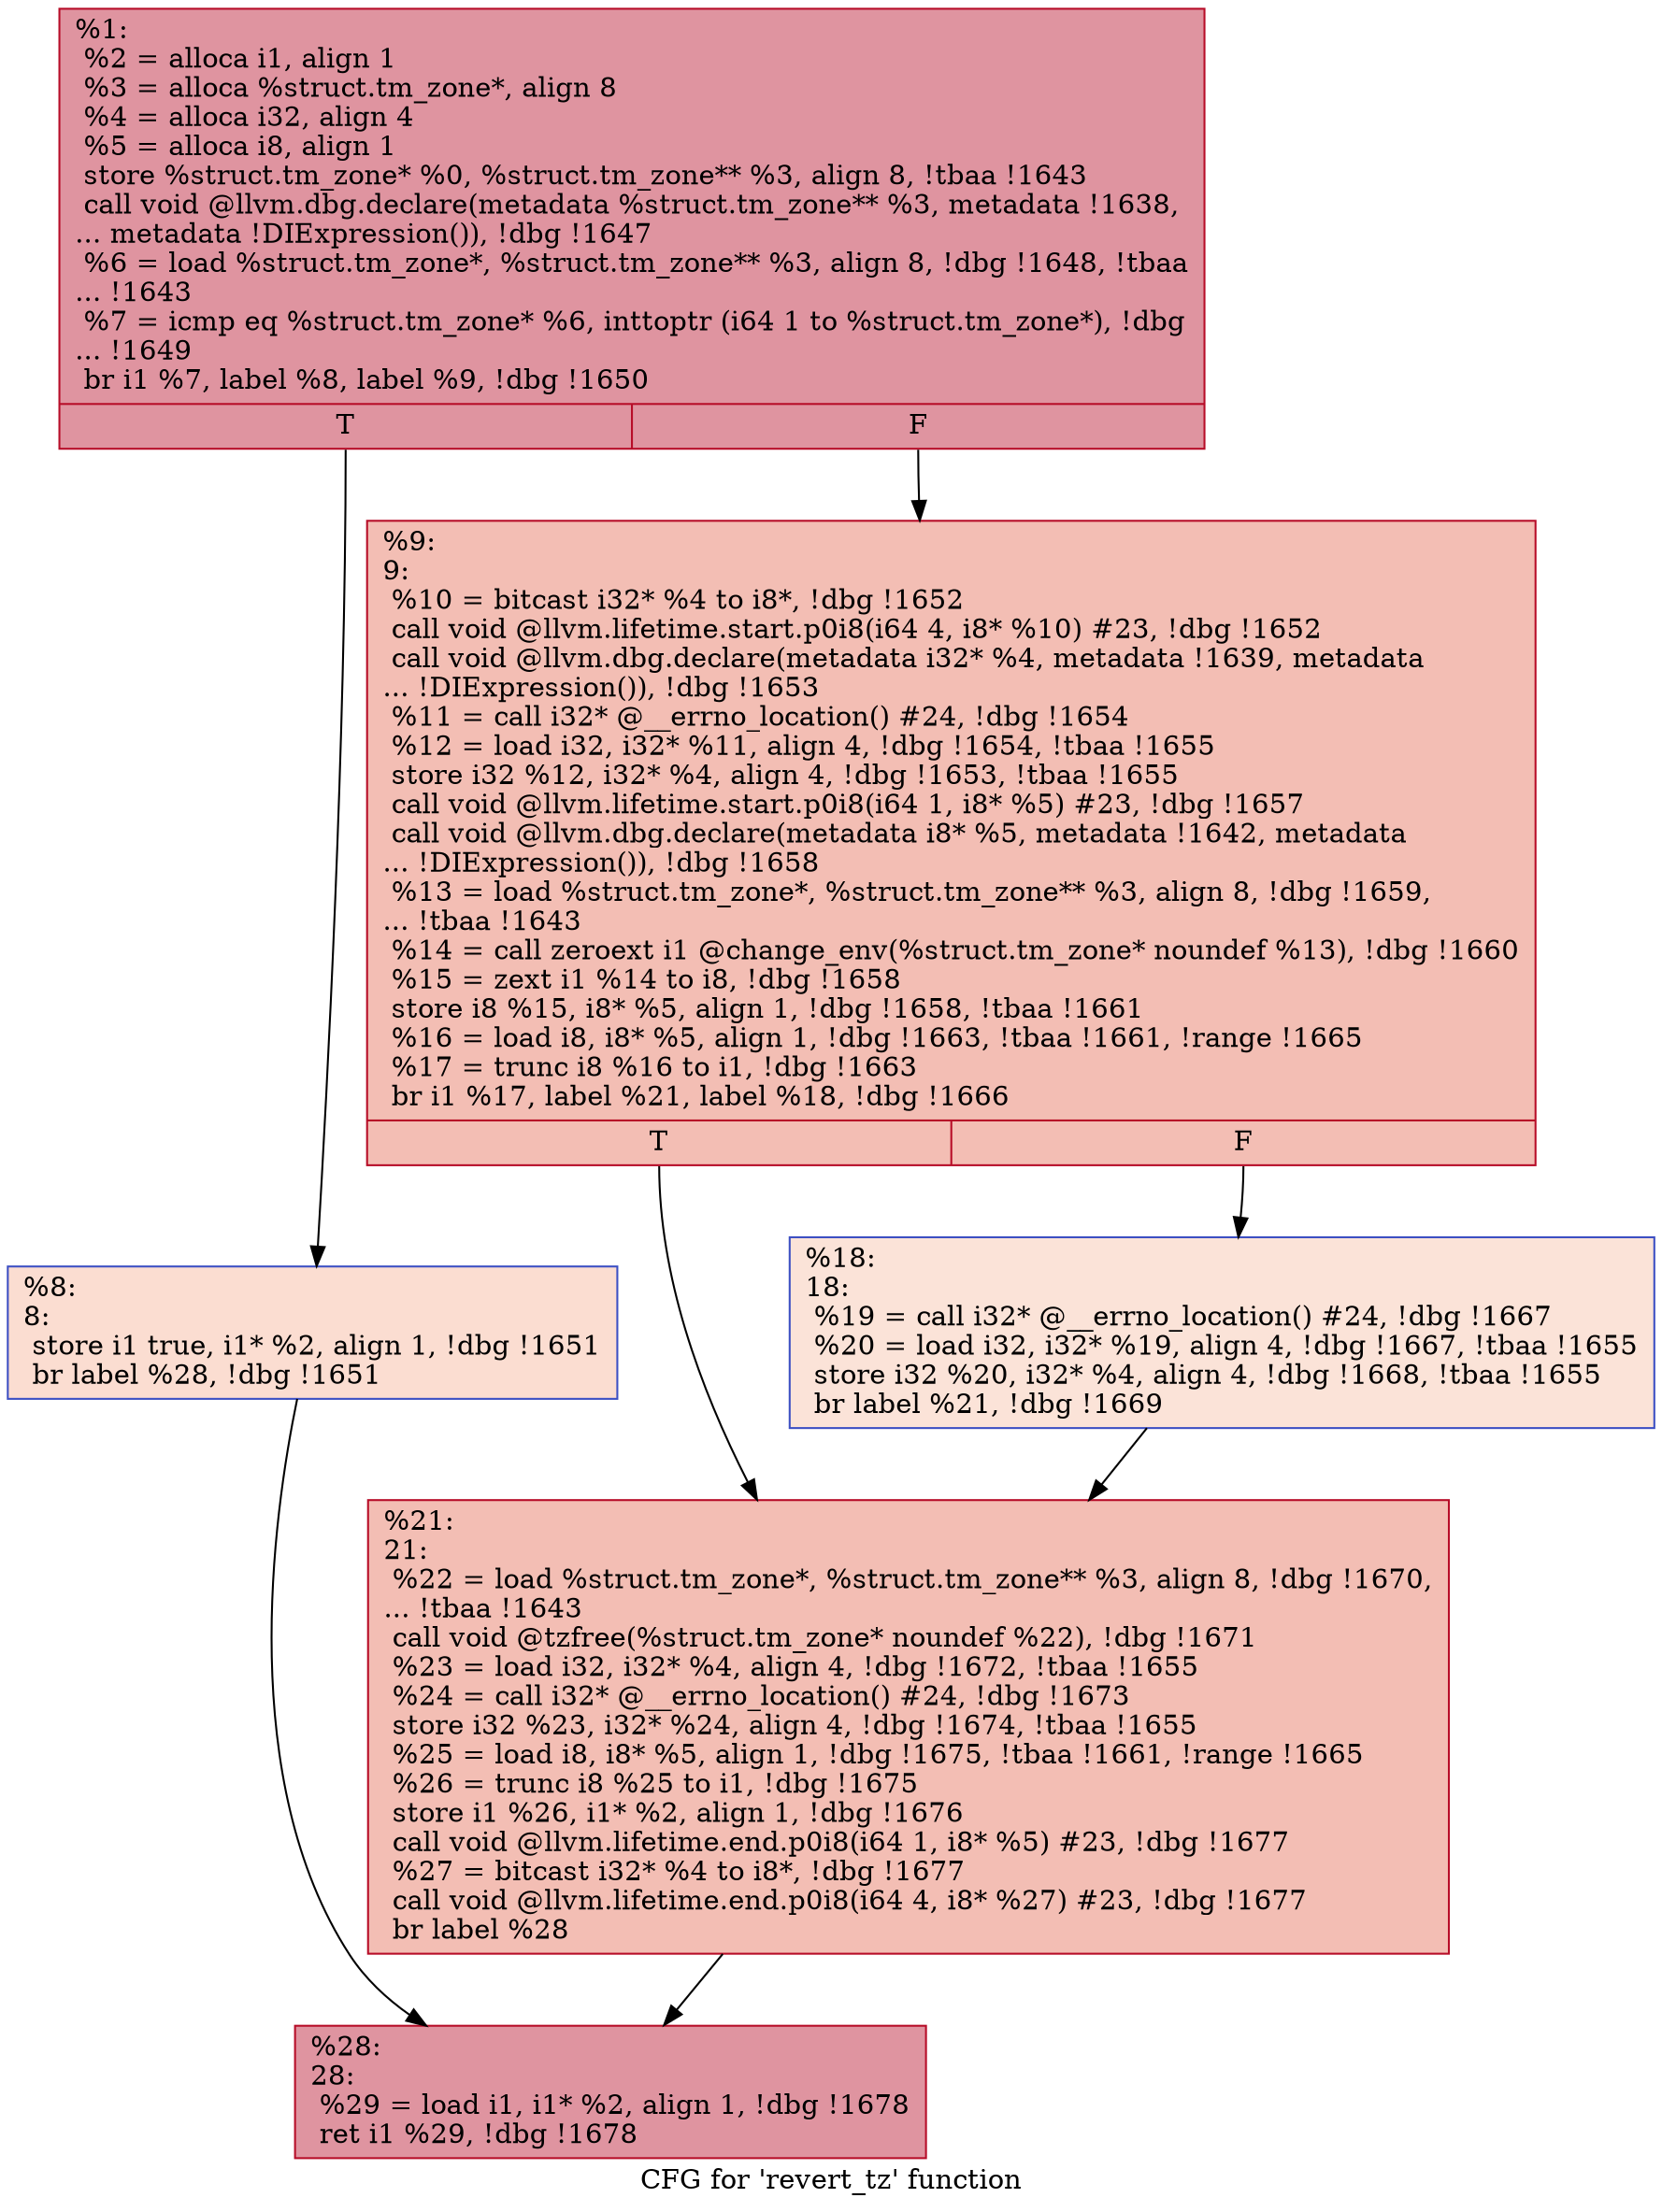 digraph "CFG for 'revert_tz' function" {
	label="CFG for 'revert_tz' function";

	Node0x1868960 [shape=record,color="#b70d28ff", style=filled, fillcolor="#b70d2870",label="{%1:\l  %2 = alloca i1, align 1\l  %3 = alloca %struct.tm_zone*, align 8\l  %4 = alloca i32, align 4\l  %5 = alloca i8, align 1\l  store %struct.tm_zone* %0, %struct.tm_zone** %3, align 8, !tbaa !1643\l  call void @llvm.dbg.declare(metadata %struct.tm_zone** %3, metadata !1638,\l... metadata !DIExpression()), !dbg !1647\l  %6 = load %struct.tm_zone*, %struct.tm_zone** %3, align 8, !dbg !1648, !tbaa\l... !1643\l  %7 = icmp eq %struct.tm_zone* %6, inttoptr (i64 1 to %struct.tm_zone*), !dbg\l... !1649\l  br i1 %7, label %8, label %9, !dbg !1650\l|{<s0>T|<s1>F}}"];
	Node0x1868960:s0 -> Node0x18689f0;
	Node0x1868960:s1 -> Node0x1868a40;
	Node0x18689f0 [shape=record,color="#3d50c3ff", style=filled, fillcolor="#f7b39670",label="{%8:\l8:                                                \l  store i1 true, i1* %2, align 1, !dbg !1651\l  br label %28, !dbg !1651\l}"];
	Node0x18689f0 -> Node0x1868b30;
	Node0x1868a40 [shape=record,color="#b70d28ff", style=filled, fillcolor="#e36c5570",label="{%9:\l9:                                                \l  %10 = bitcast i32* %4 to i8*, !dbg !1652\l  call void @llvm.lifetime.start.p0i8(i64 4, i8* %10) #23, !dbg !1652\l  call void @llvm.dbg.declare(metadata i32* %4, metadata !1639, metadata\l... !DIExpression()), !dbg !1653\l  %11 = call i32* @__errno_location() #24, !dbg !1654\l  %12 = load i32, i32* %11, align 4, !dbg !1654, !tbaa !1655\l  store i32 %12, i32* %4, align 4, !dbg !1653, !tbaa !1655\l  call void @llvm.lifetime.start.p0i8(i64 1, i8* %5) #23, !dbg !1657\l  call void @llvm.dbg.declare(metadata i8* %5, metadata !1642, metadata\l... !DIExpression()), !dbg !1658\l  %13 = load %struct.tm_zone*, %struct.tm_zone** %3, align 8, !dbg !1659,\l... !tbaa !1643\l  %14 = call zeroext i1 @change_env(%struct.tm_zone* noundef %13), !dbg !1660\l  %15 = zext i1 %14 to i8, !dbg !1658\l  store i8 %15, i8* %5, align 1, !dbg !1658, !tbaa !1661\l  %16 = load i8, i8* %5, align 1, !dbg !1663, !tbaa !1661, !range !1665\l  %17 = trunc i8 %16 to i1, !dbg !1663\l  br i1 %17, label %21, label %18, !dbg !1666\l|{<s0>T|<s1>F}}"];
	Node0x1868a40:s0 -> Node0x1868ae0;
	Node0x1868a40:s1 -> Node0x1868a90;
	Node0x1868a90 [shape=record,color="#3d50c3ff", style=filled, fillcolor="#f6bfa670",label="{%18:\l18:                                               \l  %19 = call i32* @__errno_location() #24, !dbg !1667\l  %20 = load i32, i32* %19, align 4, !dbg !1667, !tbaa !1655\l  store i32 %20, i32* %4, align 4, !dbg !1668, !tbaa !1655\l  br label %21, !dbg !1669\l}"];
	Node0x1868a90 -> Node0x1868ae0;
	Node0x1868ae0 [shape=record,color="#b70d28ff", style=filled, fillcolor="#e36c5570",label="{%21:\l21:                                               \l  %22 = load %struct.tm_zone*, %struct.tm_zone** %3, align 8, !dbg !1670,\l... !tbaa !1643\l  call void @tzfree(%struct.tm_zone* noundef %22), !dbg !1671\l  %23 = load i32, i32* %4, align 4, !dbg !1672, !tbaa !1655\l  %24 = call i32* @__errno_location() #24, !dbg !1673\l  store i32 %23, i32* %24, align 4, !dbg !1674, !tbaa !1655\l  %25 = load i8, i8* %5, align 1, !dbg !1675, !tbaa !1661, !range !1665\l  %26 = trunc i8 %25 to i1, !dbg !1675\l  store i1 %26, i1* %2, align 1, !dbg !1676\l  call void @llvm.lifetime.end.p0i8(i64 1, i8* %5) #23, !dbg !1677\l  %27 = bitcast i32* %4 to i8*, !dbg !1677\l  call void @llvm.lifetime.end.p0i8(i64 4, i8* %27) #23, !dbg !1677\l  br label %28\l}"];
	Node0x1868ae0 -> Node0x1868b30;
	Node0x1868b30 [shape=record,color="#b70d28ff", style=filled, fillcolor="#b70d2870",label="{%28:\l28:                                               \l  %29 = load i1, i1* %2, align 1, !dbg !1678\l  ret i1 %29, !dbg !1678\l}"];
}

